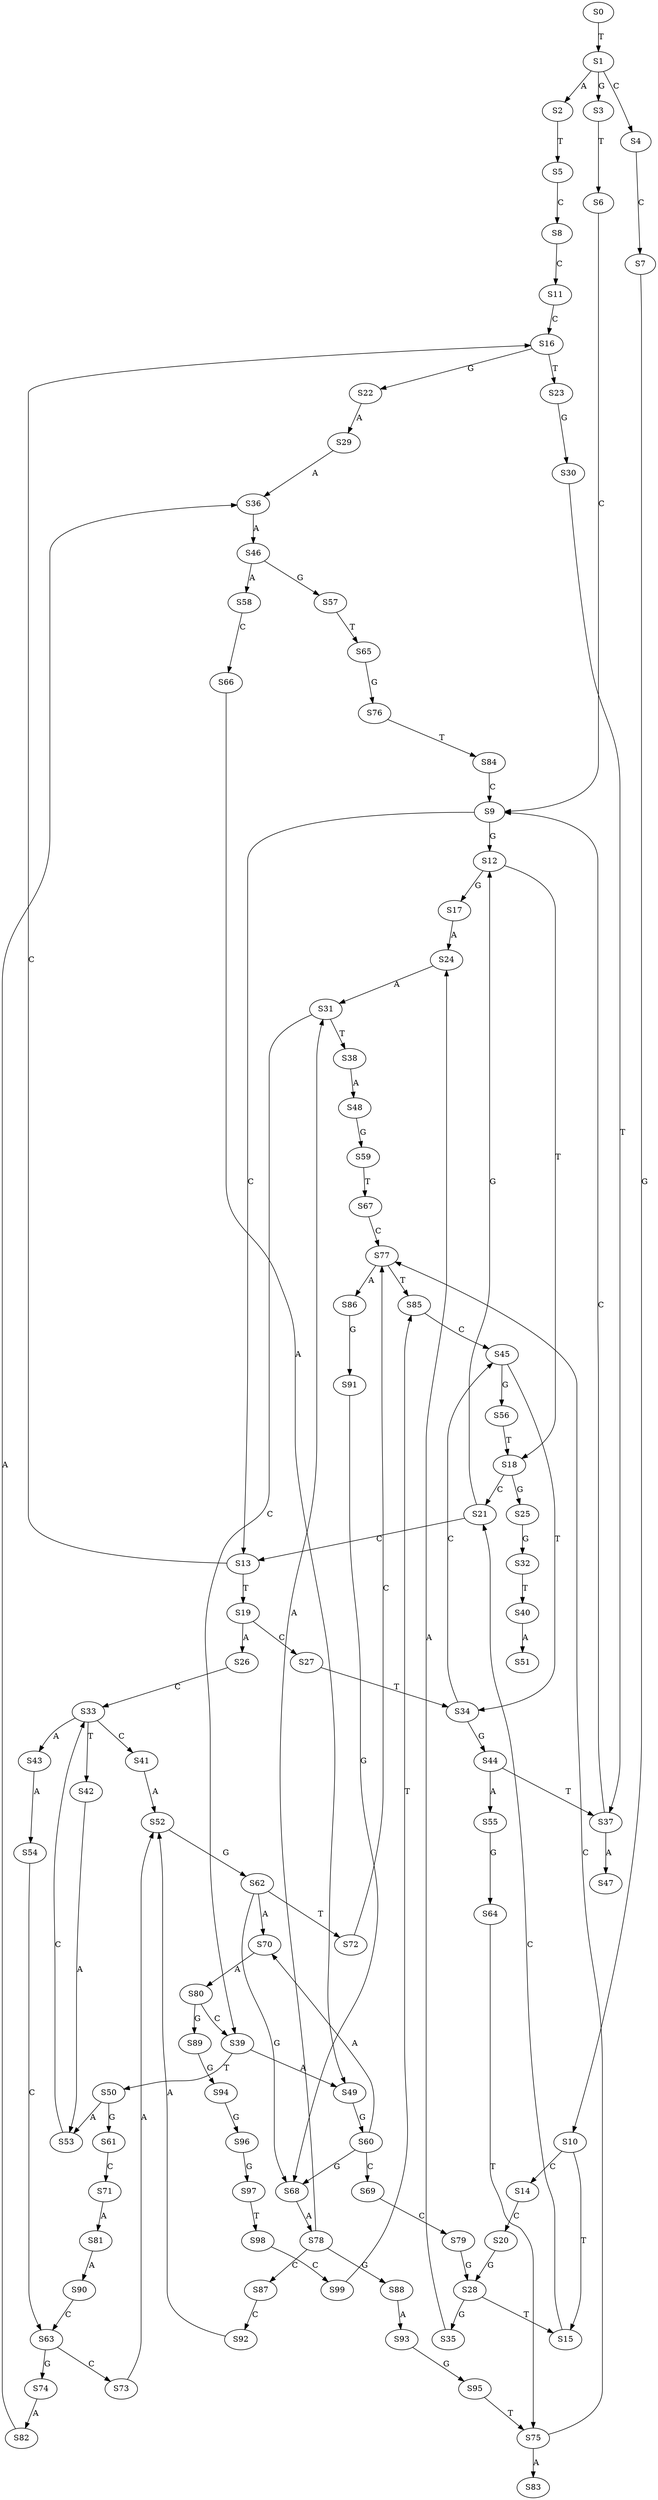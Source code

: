 strict digraph  {
	S0 -> S1 [ label = T ];
	S1 -> S2 [ label = A ];
	S1 -> S3 [ label = G ];
	S1 -> S4 [ label = C ];
	S2 -> S5 [ label = T ];
	S3 -> S6 [ label = T ];
	S4 -> S7 [ label = C ];
	S5 -> S8 [ label = C ];
	S6 -> S9 [ label = C ];
	S7 -> S10 [ label = G ];
	S8 -> S11 [ label = C ];
	S9 -> S12 [ label = G ];
	S9 -> S13 [ label = C ];
	S10 -> S14 [ label = C ];
	S10 -> S15 [ label = T ];
	S11 -> S16 [ label = C ];
	S12 -> S17 [ label = G ];
	S12 -> S18 [ label = T ];
	S13 -> S19 [ label = T ];
	S13 -> S16 [ label = C ];
	S14 -> S20 [ label = C ];
	S15 -> S21 [ label = C ];
	S16 -> S22 [ label = G ];
	S16 -> S23 [ label = T ];
	S17 -> S24 [ label = A ];
	S18 -> S21 [ label = C ];
	S18 -> S25 [ label = G ];
	S19 -> S26 [ label = A ];
	S19 -> S27 [ label = C ];
	S20 -> S28 [ label = G ];
	S21 -> S12 [ label = G ];
	S21 -> S13 [ label = C ];
	S22 -> S29 [ label = A ];
	S23 -> S30 [ label = G ];
	S24 -> S31 [ label = A ];
	S25 -> S32 [ label = G ];
	S26 -> S33 [ label = C ];
	S27 -> S34 [ label = T ];
	S28 -> S15 [ label = T ];
	S28 -> S35 [ label = G ];
	S29 -> S36 [ label = A ];
	S30 -> S37 [ label = T ];
	S31 -> S38 [ label = T ];
	S31 -> S39 [ label = C ];
	S32 -> S40 [ label = T ];
	S33 -> S41 [ label = C ];
	S33 -> S42 [ label = T ];
	S33 -> S43 [ label = A ];
	S34 -> S44 [ label = G ];
	S34 -> S45 [ label = C ];
	S35 -> S24 [ label = A ];
	S36 -> S46 [ label = A ];
	S37 -> S47 [ label = A ];
	S37 -> S9 [ label = C ];
	S38 -> S48 [ label = A ];
	S39 -> S49 [ label = A ];
	S39 -> S50 [ label = T ];
	S40 -> S51 [ label = A ];
	S41 -> S52 [ label = A ];
	S42 -> S53 [ label = A ];
	S43 -> S54 [ label = A ];
	S44 -> S55 [ label = A ];
	S44 -> S37 [ label = T ];
	S45 -> S34 [ label = T ];
	S45 -> S56 [ label = G ];
	S46 -> S57 [ label = G ];
	S46 -> S58 [ label = A ];
	S48 -> S59 [ label = G ];
	S49 -> S60 [ label = G ];
	S50 -> S61 [ label = G ];
	S50 -> S53 [ label = A ];
	S52 -> S62 [ label = G ];
	S53 -> S33 [ label = C ];
	S54 -> S63 [ label = C ];
	S55 -> S64 [ label = G ];
	S56 -> S18 [ label = T ];
	S57 -> S65 [ label = T ];
	S58 -> S66 [ label = C ];
	S59 -> S67 [ label = T ];
	S60 -> S68 [ label = G ];
	S60 -> S69 [ label = C ];
	S60 -> S70 [ label = A ];
	S61 -> S71 [ label = C ];
	S62 -> S72 [ label = T ];
	S62 -> S68 [ label = G ];
	S62 -> S70 [ label = A ];
	S63 -> S73 [ label = C ];
	S63 -> S74 [ label = G ];
	S64 -> S75 [ label = T ];
	S65 -> S76 [ label = G ];
	S66 -> S49 [ label = A ];
	S67 -> S77 [ label = C ];
	S68 -> S78 [ label = A ];
	S69 -> S79 [ label = C ];
	S70 -> S80 [ label = A ];
	S71 -> S81 [ label = A ];
	S72 -> S77 [ label = C ];
	S73 -> S52 [ label = A ];
	S74 -> S82 [ label = A ];
	S75 -> S83 [ label = A ];
	S75 -> S77 [ label = C ];
	S76 -> S84 [ label = T ];
	S77 -> S85 [ label = T ];
	S77 -> S86 [ label = A ];
	S78 -> S31 [ label = A ];
	S78 -> S87 [ label = C ];
	S78 -> S88 [ label = G ];
	S79 -> S28 [ label = G ];
	S80 -> S39 [ label = C ];
	S80 -> S89 [ label = G ];
	S81 -> S90 [ label = A ];
	S82 -> S36 [ label = A ];
	S84 -> S9 [ label = C ];
	S85 -> S45 [ label = C ];
	S86 -> S91 [ label = G ];
	S87 -> S92 [ label = C ];
	S88 -> S93 [ label = A ];
	S89 -> S94 [ label = G ];
	S90 -> S63 [ label = C ];
	S91 -> S68 [ label = G ];
	S92 -> S52 [ label = A ];
	S93 -> S95 [ label = G ];
	S94 -> S96 [ label = G ];
	S95 -> S75 [ label = T ];
	S96 -> S97 [ label = G ];
	S97 -> S98 [ label = T ];
	S98 -> S99 [ label = C ];
	S99 -> S85 [ label = T ];
}
